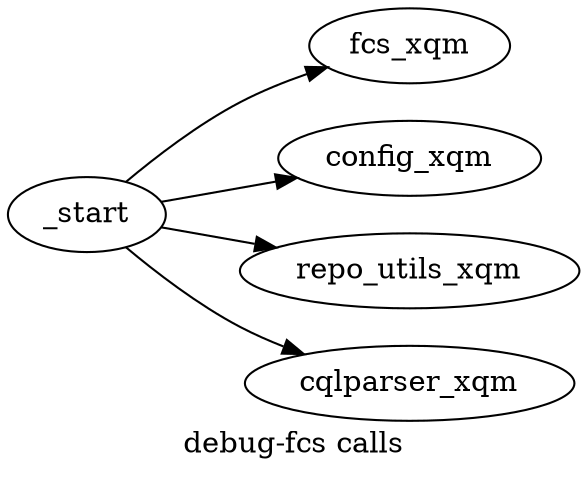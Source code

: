  /* dot -odebug_fcs_calls.png -Tpng debug_fcs_calls.dot */ 
digraph debug_fcs_calls {
label="debug-fcs calls";
rankdir=LR;
_start -> fcs_xqm ;
_start -> config_xqm ;
_start -> repo_utils_xqm ;
_start -> cqlparser_xqm ;
}
